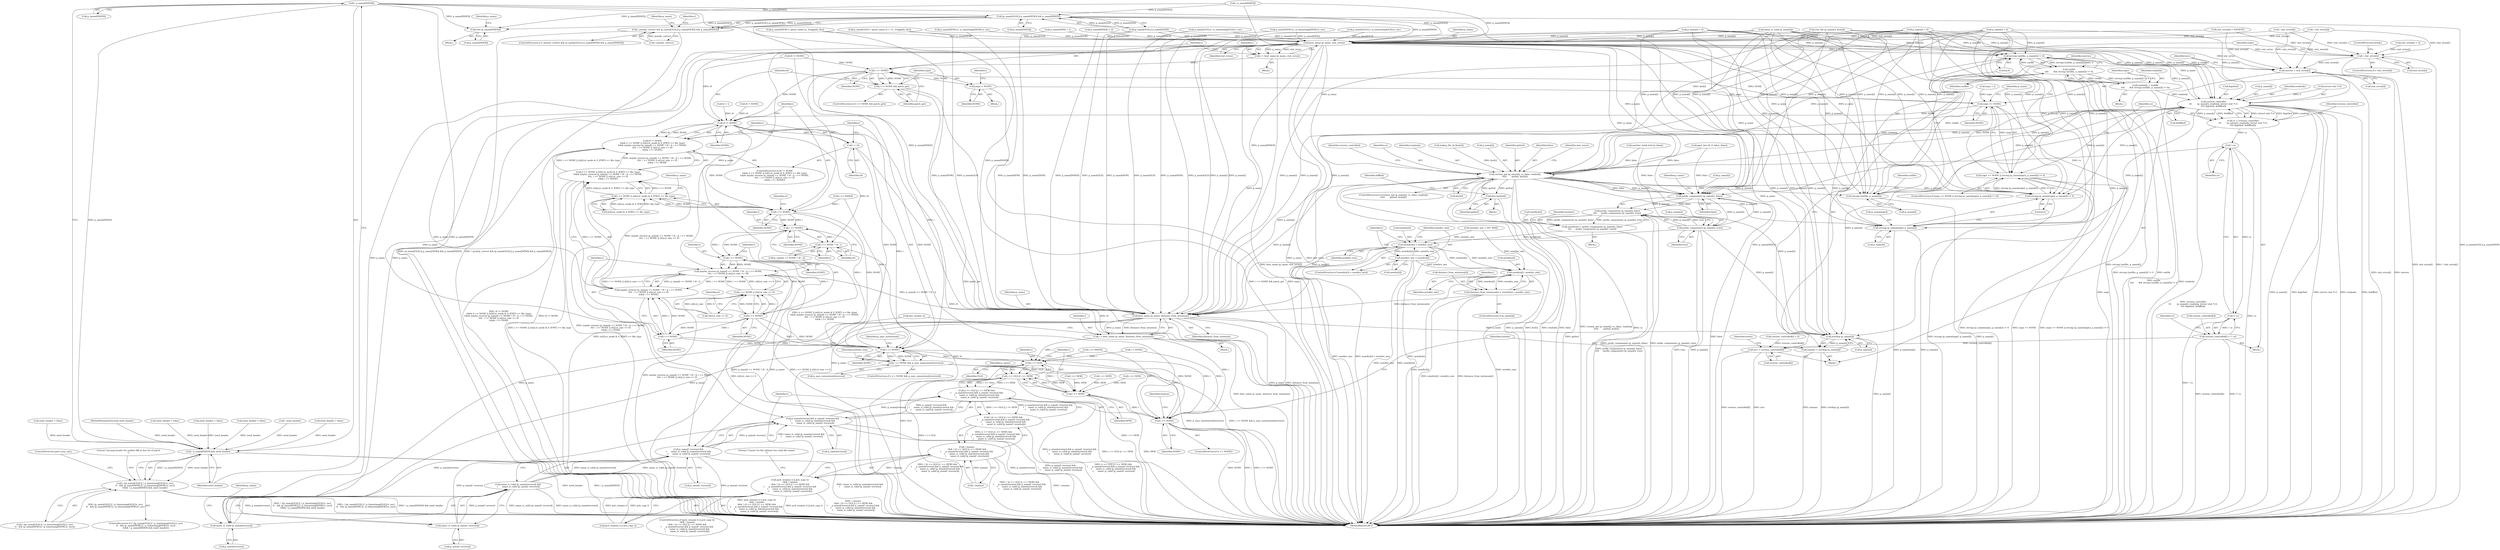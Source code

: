digraph "0_savannah_f290f48a621867084884bfff87f8093c15195e6a@array" {
"1001416" [label="(Call,! p_name[INDEX])"];
"1001415" [label="(Call,! p_name[INDEX] && need_header)"];
"1001392" [label="(Call,! ((p_name[OLD] || ! p_timestamp[OLD].tv_sec)\n\t\t   && (p_name[NEW] || ! p_timestamp[NEW].tv_sec))\n\t\t&& ! p_name[INDEX] && need_header)"];
"1001696" [label="(Call,(p_name[OLD] || p_name[NEW]) && p_name[INDEX])"];
"1001693" [label="(Call,! posixly_correct && (p_name[OLD] || p_name[NEW]) && p_name[INDEX])"];
"1001708" [label="(Call,free (p_name[INDEX]))"];
"1001816" [label="(Call,best_name (p_name, stat_errno))"];
"1001814" [label="(Call,i = best_name (p_name, stat_errno))"];
"1001821" [label="(Call,i == NONE)"];
"1001820" [label="(Call,i == NONE && patch_get)"];
"1001827" [label="(Call,nope = NONE)"];
"1001861" [label="(Call,nope == NONE)"];
"1001860" [label="(Call,nope == NONE || strcmp (p_name[nope], p_name[i]) != 0)"];
"1001937" [label="(Call,i0 != NONE)"];
"1001936" [label="(Call,i0 != NONE\n\t\t&& (i == NONE || (st[i].st_mode & S_IFMT) == file_type)\n\t\t&& maybe_reverse (p_name[i == NONE ? i0 : i], i == NONE,\n\t\t\t\t  i == NONE || st[i].st_size == 0)\n\t\t&& i == NONE)"];
"1001942" [label="(Call,i == NONE)"];
"1001941" [label="(Call,i == NONE || (st[i].st_mode & S_IFMT) == file_type)"];
"1001940" [label="(Call,(i == NONE || (st[i].st_mode & S_IFMT) == file_type)\n\t\t&& maybe_reverse (p_name[i == NONE ? i0 : i], i == NONE,\n\t\t\t\t  i == NONE || st[i].st_size == 0)\n\t\t&& i == NONE)"];
"1001959" [label="(Call,i == NONE)"];
"1001958" [label="(Call,i == NONE ? i0 : i)"];
"1001964" [label="(Call,i == NONE)"];
"1001955" [label="(Call,maybe_reverse (p_name[i == NONE ? i0 : i], i == NONE,\n\t\t\t\t  i == NONE || st[i].st_size == 0))"];
"1001954" [label="(Call,maybe_reverse (p_name[i == NONE ? i0 : i], i == NONE,\n\t\t\t\t  i == NONE || st[i].st_size == 0)\n\t\t&& i == NONE)"];
"1002063" [label="(Call,best_name (p_name, distance_from_minimum))"];
"1002061" [label="(Call,i = best_name (p_name, distance_from_minimum))"];
"1002077" [label="(Call,i == OLD)"];
"1002076" [label="(Call,i == OLD || i == NEW)"];
"1002075" [label="(Call,(i == OLD || i == NEW) &&\n\t      p_name[reverse] && p_name[! reverse] &&\n\t      name_is_valid (p_name[reverse]) &&\n \t      name_is_valid (p_name[! reverse]))"];
"1002074" [label="(Call,! ((i == OLD || i == NEW) &&\n\t      p_name[reverse] && p_name[! reverse] &&\n\t      name_is_valid (p_name[reverse]) &&\n \t      name_is_valid (p_name[! reverse])))"];
"1002071" [label="(Call,! inname\n \t&& ! ((i == OLD || i == NEW) &&\n\t      p_name[reverse] && p_name[! reverse] &&\n\t      name_is_valid (p_name[reverse]) &&\n \t      name_is_valid (p_name[! reverse])))"];
"1002067" [label="(Call,(pch_rename () || pch_copy ())\n \t&& ! inname\n \t&& ! ((i == OLD || i == NEW) &&\n\t      p_name[reverse] && p_name[! reverse] &&\n\t      name_is_valid (p_name[reverse]) &&\n \t      name_is_valid (p_name[! reverse])))"];
"1002080" [label="(Call,i == NEW)"];
"1002110" [label="(Call,i == NONE)"];
"1002083" [label="(Call,p_name[reverse] && p_name[! reverse] &&\n\t      name_is_valid (p_name[reverse]) &&\n \t      name_is_valid (p_name[! reverse]))"];
"1002087" [label="(Call,p_name[! reverse] &&\n\t      name_is_valid (p_name[reverse]) &&\n \t      name_is_valid (p_name[! reverse]))"];
"1002093" [label="(Call,name_is_valid (p_name[reverse]))"];
"1002092" [label="(Call,name_is_valid (p_name[reverse]) &&\n \t      name_is_valid (p_name[! reverse]))"];
"1002097" [label="(Call,name_is_valid (p_name[! reverse]))"];
"1002152" [label="(Call,xstrdup (p_name[i]))"];
"1002150" [label="(Call,inname = xstrdup (p_name[i]))"];
"1001968" [label="(Call,i == NONE)"];
"1001967" [label="(Call,i == NONE || st[i].st_size == 0)"];
"1001978" [label="(Call,i == NONE)"];
"1001986" [label="(Call,i == NONE)"];
"1001985" [label="(Call,i == NONE && p_says_nonexistent[reverse])"];
"1001981" [label="(Call,i = i0)"];
"1001852" [label="(Call,strcmp (outfile, p_name[i]) != 0)"];
"1001850" [label="(Call,outfile\n\t\t\t\t       && strcmp (outfile, p_name[i]) != 0)"];
"1001848" [label="(Call,readonly = (outfile\n\t\t\t\t       && strcmp (outfile, p_name[i]) != 0))"];
"1001876" [label="(Call,version_controller\n\t\t\t        (p_name[i], readonly, (struct stat *) 0,\n\t\t\t\t &getbuf, &diffbuf))"];
"1001853" [label="(Call,strcmp (outfile, p_name[i]))"];
"1001864" [label="(Call,strcmp (p_name[nope], p_name[i]) != 0)"];
"1001865" [label="(Call,strcmp (p_name[nope], p_name[i]))"];
"1001874" [label="(Call,cs = (version_controller\n\t\t\t        (p_name[i], readonly, (struct stat *) 0,\n\t\t\t\t &getbuf, &diffbuf)))"];
"1001893" [label="(Call,! cs)"];
"1001892" [label="(Call,!! cs)"];
"1001888" [label="(Call,version_controlled[i] = !! cs)"];
"1002161" [label="(Call,invc = version_controlled[i])"];
"1001899" [label="(Call,version_get (p_name[i], cs, false, readonly,\n\t\t\t\t\t       getbuf, &st[i]))"];
"1001922" [label="(Call,free (getbuf))"];
"1002018" [label="(Call,prefix_components (p_name[i], false))"];
"1002017" [label="(Call,prefix_components (p_name[i], false)\n\t\t\t\t    - prefix_components (p_name[i], true))"];
"1002013" [label="(Call,newdirs[i] = (prefix_components (p_name[i], false)\n\t\t\t\t    - prefix_components (p_name[i], true)))"];
"1002029" [label="(Call,newdirs[i] < newdirs_min)"];
"1002034" [label="(Call,newdirs_min = newdirs[i])"];
"1002056" [label="(Call,newdirs[i] - newdirs_min)"];
"1002052" [label="(Call,distance_from_minimum[i] = newdirs[i] - newdirs_min)"];
"1002023" [label="(Call,prefix_components (p_name[i], true))"];
"1001927" [label="(Call,! stat_errno[i])"];
"1002156" [label="(Call,inerrno = stat_errno[i])"];
"1001904" [label="(Identifier,false)"];
"1001708" [label="(Call,free (p_name[INDEX]))"];
"1002018" [label="(Call,prefix_components (p_name[i], false))"];
"1000187" [label="(Call,p_name[i] = 0)"];
"1001982" [label="(Identifier,i)"];
"1001428" [label="(ControlStructure,goto scan_exit;)"];
"1002153" [label="(Call,p_name[i])"];
"1002156" [label="(Call,inerrno = stat_errno[i])"];
"1001988" [label="(Identifier,NONE)"];
"1001903" [label="(Identifier,cs)"];
"1002110" [label="(Call,i == NONE)"];
"1001971" [label="(Call,st[i].st_size == 0)"];
"1001866" [label="(Call,p_name[nope])"];
"1001892" [label="(Call,!! cs)"];
"1001834" [label="(Call,i <= INDEX)"];
"1001820" [label="(Call,i == NONE && patch_get)"];
"1002163" [label="(Call,version_controlled[i])"];
"1002111" [label="(Identifier,i)"];
"1001585" [label="(Call,! p_name[INDEX])"];
"1001818" [label="(Identifier,stat_errno)"];
"1002017" [label="(Call,prefix_components (p_name[i], false)\n\t\t\t\t    - prefix_components (p_name[i], true))"];
"1002080" [label="(Call,i == NEW)"];
"1002099" [label="(Identifier,p_name)"];
"1002056" [label="(Call,newdirs[i] - newdirs_min)"];
"1002060" [label="(Identifier,newdirs_min)"];
"1001888" [label="(Call,version_controlled[i] = !! cs)"];
"1002079" [label="(Identifier,OLD)"];
"1001884" [label="(Call,&getbuf)"];
"1001787" [label="(Call,lookup_file_id (&st[i]))"];
"1001721" [label="(Call,i <= INDEX)"];
"1002064" [label="(Identifier,p_name)"];
"1001890" [label="(Identifier,version_controlled)"];
"1001917" [label="(Call,version_controlled[i] = 0)"];
"1002036" [label="(Call,newdirs[i])"];
"1001821" [label="(Call,i == NONE)"];
"1001897" [label="(Block,)"];
"1001875" [label="(Identifier,cs)"];
"1001957" [label="(Identifier,p_name)"];
"1001848" [label="(Call,readonly = (outfile\n\t\t\t\t       && strcmp (outfile, p_name[i]) != 0))"];
"1002084" [label="(Call,p_name[reverse])"];
"1001395" [label="(Call,p_name[OLD] || ! p_timestamp[OLD].tv_sec)"];
"1001898" [label="(ControlStructure,if (version_get (p_name[i], cs, false, readonly,\n\t\t\t\t\t       getbuf, &st[i])))"];
"1001852" [label="(Call,strcmp (outfile, p_name[i]) != 0)"];
"1001986" [label="(Call,i == NONE)"];
"1001881" [label="(Call,(struct stat *) 0)"];
"1002063" [label="(Call,best_name (p_name, distance_from_minimum))"];
"1002028" [label="(ControlStructure,if (newdirs[i] < newdirs_min))"];
"1001928" [label="(Call,stat_errno[i])"];
"1001956" [label="(Call,p_name[i == NONE ? i0 : i])"];
"1001420" [label="(Identifier,need_header)"];
"1001860" [label="(Call,nope == NONE || strcmp (p_name[nope], p_name[i]) != 0)"];
"1001900" [label="(Call,p_name[i])"];
"1002167" [label="(Identifier,instat)"];
"1002053" [label="(Call,distance_from_minimum[i])"];
"1001933" [label="(Identifier,nope)"];
"1001978" [label="(Call,i == NONE)"];
"1002013" [label="(Call,newdirs[i] = (prefix_components (p_name[i], false)\n\t\t\t\t    - prefix_components (p_name[i], true)))"];
"1002029" [label="(Call,newdirs[i] < newdirs_min)"];
"1001771" [label="(Call,stat_file (p_name[i], &st[i]))"];
"1002083" [label="(Call,p_name[reverse] && p_name[! reverse] &&\n\t      name_is_valid (p_name[reverse]) &&\n \t      name_is_valid (p_name[! reverse]))"];
"1002092" [label="(Call,name_is_valid (p_name[reverse]) &&\n \t      name_is_valid (p_name[! reverse]))"];
"1002152" [label="(Call,xstrdup (p_name[i]))"];
"1001733" [label="(Call,i0 != NONE)"];
"1001823" [label="(Identifier,NONE)"];
"1002088" [label="(Call,p_name[! reverse])"];
"1001850" [label="(Call,outfile\n\t\t\t\t       && strcmp (outfile, p_name[i]) != 0)"];
"1001985" [label="(Call,i == NONE && p_says_nonexistent[reverse])"];
"1000127" [label="(MethodParameterIn,bool need_header)"];
"1002162" [label="(Identifier,invc)"];
"1002012" [label="(Block,)"];
"1002062" [label="(Identifier,i)"];
"1001405" [label="(Call,p_name[NEW] || ! p_timestamp[NEW].tv_sec)"];
"1000834" [label="(Call,i <= NEW)"];
"1001714" [label="(Identifier,p_name)"];
"1001802" [label="(Call,name_is_valid (p_name[i]))"];
"1001935" [label="(ControlStructure,if (i0 != NONE\n\t\t&& (i == NONE || (st[i].st_mode & S_IFMT) == file_type)\n\t\t&& maybe_reverse (p_name[i == NONE ? i0 : i], i == NONE,\n\t\t\t\t  i == NONE || st[i].st_size == 0)\n\t\t&& i == NONE))"];
"1001814" [label="(Call,i = best_name (p_name, stat_errno))"];
"1001867" [label="(Identifier,p_name)"];
"1001693" [label="(Call,! posixly_correct && (p_name[OLD] || p_name[NEW]) && p_name[INDEX])"];
"1001936" [label="(Call,i0 != NONE\n\t\t&& (i == NONE || (st[i].st_mode & S_IFMT) == file_type)\n\t\t&& maybe_reverse (p_name[i == NONE ? i0 : i], i == NONE,\n\t\t\t\t  i == NONE || st[i].st_size == 0)\n\t\t&& i == NONE)"];
"1002078" [label="(Identifier,i)"];
"1001906" [label="(Identifier,getbuf)"];
"1002033" [label="(Identifier,newdirs_min)"];
"1001843" [label="(Block,)"];
"1002035" [label="(Identifier,newdirs_min)"];
"1001960" [label="(Identifier,i)"];
"1001696" [label="(Call,(p_name[OLD] || p_name[NEW]) && p_name[INDEX])"];
"1002019" [label="(Call,p_name[i])"];
"1001981" [label="(Call,i = i0)"];
"1002024" [label="(Call,p_name[i])"];
"1002173" [label="(MethodReturn,RET)"];
"1000657" [label="(Call,need_header = false)"];
"1001940" [label="(Call,(i == NONE || (st[i].st_mode & S_IFMT) == file_type)\n\t\t&& maybe_reverse (p_name[i == NONE ? i0 : i], i == NONE,\n\t\t\t\t  i == NONE || st[i].st_size == 0)\n\t\t&& i == NONE)"];
"1001970" [label="(Identifier,NONE)"];
"1001869" [label="(Call,p_name[i])"];
"1001990" [label="(Identifier,p_says_nonexistent)"];
"1001832" [label="(Identifier,i)"];
"1001793" [label="(Call,stat_errno[i] = ENOENT)"];
"1001979" [label="(Identifier,i)"];
"1001858" [label="(Literal,0)"];
"1002052" [label="(Call,distance_from_minimum[i] = newdirs[i] - newdirs_min)"];
"1000813" [label="(Call,p_name[NEW] = parse_name (u, strippath, &u))"];
"1002030" [label="(Call,newdirs[i])"];
"1001964" [label="(Call,i == NONE)"];
"1001391" [label="(ControlStructure,if (! ((p_name[OLD] || ! p_timestamp[OLD].tv_sec)\n\t\t   && (p_name[NEW] || ! p_timestamp[NEW].tv_sec))\n\t\t&& ! p_name[INDEX] && need_header))"];
"1001859" [label="(ControlStructure,if (nope == NONE || strcmp (p_name[nope], p_name[i]) != 0))"];
"1002075" [label="(Call,(i == OLD || i == NEW) &&\n\t      p_name[reverse] && p_name[! reverse] &&\n\t      name_is_valid (p_name[reverse]) &&\n \t      name_is_valid (p_name[! reverse]))"];
"1002151" [label="(Identifier,inname)"];
"1001893" [label="(Call,! cs)"];
"1000844" [label="(Call,p_name[i] = 0)"];
"1001689" [label="(Call,i0 = NONE)"];
"1001815" [label="(Identifier,i)"];
"1001995" [label="(Call,newdirs_min = INT_MAX)"];
"1001417" [label="(Call,p_name[INDEX])"];
"1001697" [label="(Call,p_name[OLD] || p_name[NEW])"];
"1001942" [label="(Call,i == NONE)"];
"1001827" [label="(Call,nope = NONE)"];
"1002072" [label="(Call,! inname)"];
"1001941" [label="(Call,i == NONE || (st[i].st_mode & S_IFMT) == file_type)"];
"1000777" [label="(Call,i <= NEW)"];
"1001416" [label="(Call,! p_name[INDEX])"];
"1001984" [label="(ControlStructure,if (i == NONE && p_says_nonexistent[reverse]))"];
"1001962" [label="(Identifier,i0)"];
"1001861" [label="(Call,nope == NONE)"];
"1001932" [label="(Call,nope = i)"];
"1001992" [label="(Block,)"];
"1002061" [label="(Call,i = best_name (p_name, distance_from_minimum))"];
"1002067" [label="(Call,(pch_rename () || pch_copy ())\n \t&& ! inname\n \t&& ! ((i == OLD || i == NEW) &&\n\t      p_name[reverse] && p_name[! reverse] &&\n\t      name_is_valid (p_name[reverse]) &&\n \t      name_is_valid (p_name[! reverse])))"];
"1002014" [label="(Call,newdirs[i])"];
"1002066" [label="(ControlStructure,if ((pch_rename () || pch_copy ())\n \t&& ! inname\n \t&& ! ((i == OLD || i == NEW) &&\n\t      p_name[reverse] && p_name[! reverse] &&\n\t      name_is_valid (p_name[reverse]) &&\n \t      name_is_valid (p_name[! reverse]))))"];
"1000377" [label="(Call,pget_line (0, 0, false, false))"];
"1001829" [label="(Identifier,NONE)"];
"1001980" [label="(Identifier,NONE)"];
"1000604" [label="(Call,need_header = false)"];
"1002115" [label="(Identifier,inname)"];
"1001825" [label="(Block,)"];
"1001876" [label="(Call,version_controller\n\t\t\t        (p_name[i], readonly, (struct stat *) 0,\n\t\t\t\t &getbuf, &diffbuf))"];
"1001877" [label="(Call,p_name[i])"];
"1001817" [label="(Identifier,p_name)"];
"1002157" [label="(Identifier,inerrno)"];
"1001931" [label="(ControlStructure,break;)"];
"1001813" [label="(Block,)"];
"1001865" [label="(Call,strcmp (p_name[nope], p_name[i]))"];
"1001989" [label="(Call,p_says_nonexistent[reverse])"];
"1001996" [label="(Identifier,newdirs_min)"];
"1001945" [label="(Call,(st[i].st_mode & S_IFMT) == file_type)"];
"1000795" [label="(Call,p_name[OLD] = parse_name (s + 11, strippath, &u))"];
"1001681" [label="(Call,i = NONE)"];
"1001822" [label="(Identifier,i)"];
"1001816" [label="(Call,best_name (p_name, stat_errno))"];
"1001907" [label="(Call,&st[i])"];
"1001899" [label="(Call,version_get (p_name[i], cs, false, readonly,\n\t\t\t\t\t       getbuf, &st[i]))"];
"1002074" [label="(Call,! ((i == OLD || i == NEW) &&\n\t      p_name[reverse] && p_name[! reverse] &&\n\t      name_is_valid (p_name[reverse]) &&\n \t      name_is_valid (p_name[! reverse])))"];
"1002048" [label="(ControlStructure,if (p_name[i]))"];
"1002047" [label="(Identifier,i)"];
"1001955" [label="(Call,maybe_reverse (p_name[i == NONE ? i0 : i], i == NONE,\n\t\t\t\t  i == NONE || st[i].st_size == 0))"];
"1002022" [label="(Identifier,false)"];
"1002112" [label="(Identifier,NONE)"];
"1001719" [label="(Identifier,i)"];
"1002077" [label="(Call,i == OLD)"];
"1001913" [label="(Identifier,stat_errno)"];
"1002094" [label="(Call,p_name[reverse])"];
"1001963" [label="(Identifier,i)"];
"1002027" [label="(Identifier,true)"];
"1002085" [label="(Identifier,p_name)"];
"1002007" [label="(Identifier,i)"];
"1002109" [label="(ControlStructure,if (i == NONE))"];
"1000631" [label="(Call,need_header = false)"];
"1001864" [label="(Call,strcmp (p_name[nope], p_name[i]) != 0)"];
"1001987" [label="(Identifier,i)"];
"1002161" [label="(Call,invc = version_controlled[i])"];
"1001959" [label="(Call,i == NONE)"];
"1002093" [label="(Call,name_is_valid (p_name[reverse]))"];
"1001704" [label="(Call,p_name[INDEX])"];
"1001939" [label="(Identifier,NONE)"];
"1001855" [label="(Call,p_name[i])"];
"1000787" [label="(Call,p_name[i] = 0)"];
"1002071" [label="(Call,! inname\n \t&& ! ((i == OLD || i == NEW) &&\n\t      p_name[reverse] && p_name[! reverse] &&\n\t      name_is_valid (p_name[reverse]) &&\n \t      name_is_valid (p_name[! reverse])))"];
"1001709" [label="(Call,p_name[INDEX])"];
"1001919" [label="(Identifier,version_controlled)"];
"1001958" [label="(Call,i == NONE ? i0 : i)"];
"1001281" [label="(Call,p_name[NEW] = t)"];
"1001872" [label="(Literal,0)"];
"1001874" [label="(Call,cs = (version_controller\n\t\t\t        (p_name[i], readonly, (struct stat *) 0,\n\t\t\t\t &getbuf, &diffbuf)))"];
"1001969" [label="(Identifier,i)"];
"1002150" [label="(Call,inname = xstrdup (p_name[i]))"];
"1002097" [label="(Call,name_is_valid (p_name[! reverse]))"];
"1001938" [label="(Identifier,i0)"];
"1002149" [label="(Block,)"];
"1002025" [label="(Identifier,p_name)"];
"1001710" [label="(Identifier,p_name)"];
"1001926" [label="(ControlStructure,if (! stat_errno[i]))"];
"1001968" [label="(Call,i == NONE)"];
"1001853" [label="(Call,strcmp (outfile, p_name[i]))"];
"1001415" [label="(Call,! p_name[INDEX] && need_header)"];
"1001849" [label="(Identifier,readonly)"];
"1001896" [label="(Identifier,cs)"];
"1002069" [label="(Call,pch_rename ())"];
"1001873" [label="(Block,)"];
"1001925" [label="(Identifier,diffbuf)"];
"1001181" [label="(Call,need_header = false)"];
"1001894" [label="(Identifier,cs)"];
"1001965" [label="(Identifier,i)"];
"1001880" [label="(Identifier,readonly)"];
"1001780" [label="(Call,! stat_errno[i])"];
"1001949" [label="(Identifier,st)"];
"1001889" [label="(Call,version_controlled[i])"];
"1001392" [label="(Call,! ((p_name[OLD] || ! p_timestamp[OLD].tv_sec)\n\t\t   && (p_name[NEW] || ! p_timestamp[NEW].tv_sec))\n\t\t&& ! p_name[INDEX] && need_header)"];
"1001863" [label="(Identifier,NONE)"];
"1002065" [label="(Identifier,distance_from_minimum)"];
"1002057" [label="(Call,newdirs[i])"];
"1002158" [label="(Call,stat_errno[i])"];
"1002023" [label="(Call,prefix_components (p_name[i], true))"];
"1001943" [label="(Identifier,i)"];
"1001712" [label="(Call,p_name[INDEX] = 0)"];
"1001707" [label="(Block,)"];
"1001824" [label="(Identifier,patch_get)"];
"1001944" [label="(Identifier,NONE)"];
"1001393" [label="(Call,! ((p_name[OLD] || ! p_timestamp[OLD].tv_sec)\n\t\t   && (p_name[NEW] || ! p_timestamp[NEW].tv_sec)))"];
"1002031" [label="(Identifier,newdirs)"];
"1002034" [label="(Call,newdirs_min = newdirs[i])"];
"1002068" [label="(Call,pch_rename () || pch_copy ())"];
"1002082" [label="(Identifier,NEW)"];
"1001922" [label="(Call,free (getbuf))"];
"1001692" [label="(ControlStructure,if (! posixly_correct && (p_name[OLD] || p_name[NEW]) && p_name[INDEX]))"];
"1001819" [label="(ControlStructure,if (i == NONE && patch_get))"];
"1001974" [label="(Identifier,st)"];
"1001536" [label="(Call,another_hunk (retval, false))"];
"1001694" [label="(Call,! posixly_correct)"];
"1001961" [label="(Identifier,NONE)"];
"1000550" [label="(Call,! need_header)"];
"1002076" [label="(Call,i == OLD || i == NEW)"];
"1001828" [label="(Identifier,nope)"];
"1000852" [label="(Call,need_header = false)"];
"1001967" [label="(Call,i == NONE || st[i].st_size == 0)"];
"1002081" [label="(Identifier,i)"];
"1001862" [label="(Identifier,nope)"];
"1001954" [label="(Call,maybe_reverse (p_name[i == NONE ? i0 : i], i == NONE,\n\t\t\t\t  i == NONE || st[i].st_size == 0)\n\t\t&& i == NONE)"];
"1001564" [label="(Call,p_name[OLD] || ! p_timestamp[OLD].tv_sec)"];
"1001851" [label="(Identifier,outfile)"];
"1001923" [label="(Identifier,getbuf)"];
"1001807" [label="(Call,i0 = i)"];
"1001424" [label="(Literal,\"missing header for unified diff at line %s of patch\n\")"];
"1000260" [label="(Call,i <= NEW)"];
"1001927" [label="(Call,! stat_errno[i])"];
"1002087" [label="(Call,p_name[! reverse] &&\n\t      name_is_valid (p_name[reverse]) &&\n \t      name_is_valid (p_name[! reverse]))"];
"1001966" [label="(Identifier,NONE)"];
"1001983" [label="(Identifier,i0)"];
"1001574" [label="(Call,p_name[NEW] || ! p_timestamp[NEW].tv_sec)"];
"1002098" [label="(Call,p_name[! reverse])"];
"1001886" [label="(Call,&diffbuf)"];
"1001854" [label="(Identifier,outfile)"];
"1001905" [label="(Identifier,readonly)"];
"1001911" [label="(Call,stat_errno[i] = 0)"];
"1001754" [label="(Call,! stat_errno[i])"];
"1001937" [label="(Call,i0 != NONE)"];
"1002104" [label="(Literal,\"Cannot %s file without two valid file names\n\")"];
"1001416" -> "1001415"  [label="AST: "];
"1001416" -> "1001417"  [label="CFG: "];
"1001417" -> "1001416"  [label="AST: "];
"1001420" -> "1001416"  [label="CFG: "];
"1001415" -> "1001416"  [label="CFG: "];
"1001416" -> "1002173"  [label="DDG: p_name[INDEX]"];
"1001416" -> "1001415"  [label="DDG: p_name[INDEX]"];
"1001416" -> "1001696"  [label="DDG: p_name[INDEX]"];
"1001416" -> "1001708"  [label="DDG: p_name[INDEX]"];
"1001416" -> "1001816"  [label="DDG: p_name[INDEX]"];
"1001416" -> "1002063"  [label="DDG: p_name[INDEX]"];
"1001415" -> "1001392"  [label="AST: "];
"1001415" -> "1001420"  [label="CFG: "];
"1001420" -> "1001415"  [label="AST: "];
"1001392" -> "1001415"  [label="CFG: "];
"1001415" -> "1002173"  [label="DDG: ! p_name[INDEX]"];
"1001415" -> "1002173"  [label="DDG: need_header"];
"1001415" -> "1001392"  [label="DDG: ! p_name[INDEX]"];
"1001415" -> "1001392"  [label="DDG: need_header"];
"1000631" -> "1001415"  [label="DDG: need_header"];
"1001181" -> "1001415"  [label="DDG: need_header"];
"1000852" -> "1001415"  [label="DDG: need_header"];
"1000657" -> "1001415"  [label="DDG: need_header"];
"1000604" -> "1001415"  [label="DDG: need_header"];
"1000550" -> "1001415"  [label="DDG: need_header"];
"1000127" -> "1001415"  [label="DDG: need_header"];
"1001392" -> "1001391"  [label="AST: "];
"1001392" -> "1001393"  [label="CFG: "];
"1001393" -> "1001392"  [label="AST: "];
"1001424" -> "1001392"  [label="CFG: "];
"1001428" -> "1001392"  [label="CFG: "];
"1001392" -> "1002173"  [label="DDG: ! ((p_name[OLD] || ! p_timestamp[OLD].tv_sec)\n\t\t   && (p_name[NEW] || ! p_timestamp[NEW].tv_sec))"];
"1001392" -> "1002173"  [label="DDG: ! p_name[INDEX] && need_header"];
"1001392" -> "1002173"  [label="DDG: ! ((p_name[OLD] || ! p_timestamp[OLD].tv_sec)\n\t\t   && (p_name[NEW] || ! p_timestamp[NEW].tv_sec))\n\t\t&& ! p_name[INDEX] && need_header"];
"1001393" -> "1001392"  [label="DDG: (p_name[OLD] || ! p_timestamp[OLD].tv_sec)\n\t\t   && (p_name[NEW] || ! p_timestamp[NEW].tv_sec)"];
"1001696" -> "1001693"  [label="AST: "];
"1001696" -> "1001697"  [label="CFG: "];
"1001696" -> "1001704"  [label="CFG: "];
"1001697" -> "1001696"  [label="AST: "];
"1001704" -> "1001696"  [label="AST: "];
"1001693" -> "1001696"  [label="CFG: "];
"1001696" -> "1002173"  [label="DDG: p_name[OLD] || p_name[NEW]"];
"1001696" -> "1002173"  [label="DDG: p_name[INDEX]"];
"1001696" -> "1001693"  [label="DDG: p_name[OLD] || p_name[NEW]"];
"1001696" -> "1001693"  [label="DDG: p_name[INDEX]"];
"1001697" -> "1001696"  [label="DDG: p_name[OLD]"];
"1001697" -> "1001696"  [label="DDG: p_name[NEW]"];
"1001585" -> "1001696"  [label="DDG: p_name[INDEX]"];
"1001696" -> "1001708"  [label="DDG: p_name[INDEX]"];
"1001696" -> "1001816"  [label="DDG: p_name[INDEX]"];
"1001696" -> "1002063"  [label="DDG: p_name[INDEX]"];
"1001693" -> "1001692"  [label="AST: "];
"1001693" -> "1001694"  [label="CFG: "];
"1001694" -> "1001693"  [label="AST: "];
"1001710" -> "1001693"  [label="CFG: "];
"1001719" -> "1001693"  [label="CFG: "];
"1001693" -> "1002173"  [label="DDG: (p_name[OLD] || p_name[NEW]) && p_name[INDEX]"];
"1001693" -> "1002173"  [label="DDG: ! posixly_correct && (p_name[OLD] || p_name[NEW]) && p_name[INDEX]"];
"1001694" -> "1001693"  [label="DDG: posixly_correct"];
"1001708" -> "1001707"  [label="AST: "];
"1001708" -> "1001709"  [label="CFG: "];
"1001709" -> "1001708"  [label="AST: "];
"1001714" -> "1001708"  [label="CFG: "];
"1001585" -> "1001708"  [label="DDG: p_name[INDEX]"];
"1001816" -> "1001814"  [label="AST: "];
"1001816" -> "1001818"  [label="CFG: "];
"1001817" -> "1001816"  [label="AST: "];
"1001818" -> "1001816"  [label="AST: "];
"1001814" -> "1001816"  [label="CFG: "];
"1001816" -> "1002173"  [label="DDG: stat_errno"];
"1001816" -> "1002173"  [label="DDG: p_name"];
"1001816" -> "1001814"  [label="DDG: p_name"];
"1001816" -> "1001814"  [label="DDG: stat_errno"];
"1000187" -> "1001816"  [label="DDG: p_name[i]"];
"1000787" -> "1001816"  [label="DDG: p_name[i]"];
"1001712" -> "1001816"  [label="DDG: p_name[INDEX]"];
"1000813" -> "1001816"  [label="DDG: p_name[NEW]"];
"1001771" -> "1001816"  [label="DDG: p_name[i]"];
"1001405" -> "1001816"  [label="DDG: p_name[NEW]"];
"1001574" -> "1001816"  [label="DDG: p_name[NEW]"];
"1001395" -> "1001816"  [label="DDG: p_name[OLD]"];
"1000795" -> "1001816"  [label="DDG: p_name[OLD]"];
"1001564" -> "1001816"  [label="DDG: p_name[OLD]"];
"1001802" -> "1001816"  [label="DDG: p_name[i]"];
"1001281" -> "1001816"  [label="DDG: p_name[NEW]"];
"1001697" -> "1001816"  [label="DDG: p_name[OLD]"];
"1001697" -> "1001816"  [label="DDG: p_name[NEW]"];
"1001585" -> "1001816"  [label="DDG: p_name[INDEX]"];
"1000844" -> "1001816"  [label="DDG: p_name[i]"];
"1001754" -> "1001816"  [label="DDG: stat_errno[i]"];
"1001793" -> "1001816"  [label="DDG: stat_errno[i]"];
"1001780" -> "1001816"  [label="DDG: stat_errno[i]"];
"1001816" -> "1001852"  [label="DDG: p_name"];
"1001816" -> "1001853"  [label="DDG: p_name"];
"1001816" -> "1001864"  [label="DDG: p_name"];
"1001816" -> "1001865"  [label="DDG: p_name"];
"1001816" -> "1001876"  [label="DDG: p_name"];
"1001816" -> "1001899"  [label="DDG: p_name"];
"1001816" -> "1001927"  [label="DDG: stat_errno"];
"1001816" -> "1001955"  [label="DDG: p_name"];
"1001816" -> "1002018"  [label="DDG: p_name"];
"1001816" -> "1002023"  [label="DDG: p_name"];
"1001816" -> "1002063"  [label="DDG: p_name"];
"1001816" -> "1002083"  [label="DDG: p_name"];
"1001816" -> "1002087"  [label="DDG: p_name"];
"1001816" -> "1002093"  [label="DDG: p_name"];
"1001816" -> "1002097"  [label="DDG: p_name"];
"1001816" -> "1002152"  [label="DDG: p_name"];
"1001816" -> "1002156"  [label="DDG: stat_errno"];
"1001814" -> "1001813"  [label="AST: "];
"1001815" -> "1001814"  [label="AST: "];
"1001822" -> "1001814"  [label="CFG: "];
"1001814" -> "1002173"  [label="DDG: best_name (p_name, stat_errno)"];
"1001814" -> "1001821"  [label="DDG: i"];
"1001821" -> "1001820"  [label="AST: "];
"1001821" -> "1001823"  [label="CFG: "];
"1001822" -> "1001821"  [label="AST: "];
"1001823" -> "1001821"  [label="AST: "];
"1001824" -> "1001821"  [label="CFG: "];
"1001820" -> "1001821"  [label="CFG: "];
"1001821" -> "1001820"  [label="DDG: i"];
"1001821" -> "1001820"  [label="DDG: NONE"];
"1001733" -> "1001821"  [label="DDG: NONE"];
"1001821" -> "1001827"  [label="DDG: NONE"];
"1001821" -> "1001861"  [label="DDG: NONE"];
"1001821" -> "1001937"  [label="DDG: NONE"];
"1001821" -> "1001942"  [label="DDG: i"];
"1001821" -> "1001986"  [label="DDG: i"];
"1001820" -> "1001819"  [label="AST: "];
"1001820" -> "1001824"  [label="CFG: "];
"1001824" -> "1001820"  [label="AST: "];
"1001828" -> "1001820"  [label="CFG: "];
"1001938" -> "1001820"  [label="CFG: "];
"1001820" -> "1002173"  [label="DDG: i == NONE && patch_get"];
"1001820" -> "1002173"  [label="DDG: patch_get"];
"1001827" -> "1001825"  [label="AST: "];
"1001827" -> "1001829"  [label="CFG: "];
"1001828" -> "1001827"  [label="AST: "];
"1001829" -> "1001827"  [label="AST: "];
"1001832" -> "1001827"  [label="CFG: "];
"1001827" -> "1002173"  [label="DDG: nope"];
"1001827" -> "1001861"  [label="DDG: nope"];
"1001861" -> "1001860"  [label="AST: "];
"1001861" -> "1001863"  [label="CFG: "];
"1001862" -> "1001861"  [label="AST: "];
"1001863" -> "1001861"  [label="AST: "];
"1001867" -> "1001861"  [label="CFG: "];
"1001860" -> "1001861"  [label="CFG: "];
"1001861" -> "1002173"  [label="DDG: nope"];
"1001861" -> "1001860"  [label="DDG: nope"];
"1001861" -> "1001860"  [label="DDG: NONE"];
"1001932" -> "1001861"  [label="DDG: nope"];
"1001861" -> "1001937"  [label="DDG: NONE"];
"1001860" -> "1001859"  [label="AST: "];
"1001860" -> "1001864"  [label="CFG: "];
"1001864" -> "1001860"  [label="AST: "];
"1001875" -> "1001860"  [label="CFG: "];
"1001933" -> "1001860"  [label="CFG: "];
"1001860" -> "1002173"  [label="DDG: strcmp (p_name[nope], p_name[i]) != 0"];
"1001860" -> "1002173"  [label="DDG: nope == NONE"];
"1001860" -> "1002173"  [label="DDG: nope == NONE || strcmp (p_name[nope], p_name[i]) != 0"];
"1001864" -> "1001860"  [label="DDG: strcmp (p_name[nope], p_name[i])"];
"1001864" -> "1001860"  [label="DDG: 0"];
"1001937" -> "1001936"  [label="AST: "];
"1001937" -> "1001939"  [label="CFG: "];
"1001938" -> "1001937"  [label="AST: "];
"1001939" -> "1001937"  [label="AST: "];
"1001943" -> "1001937"  [label="CFG: "];
"1001936" -> "1001937"  [label="CFG: "];
"1001937" -> "1002173"  [label="DDG: i0"];
"1001937" -> "1001936"  [label="DDG: i0"];
"1001937" -> "1001936"  [label="DDG: NONE"];
"1001807" -> "1001937"  [label="DDG: i0"];
"1001689" -> "1001937"  [label="DDG: i0"];
"1001733" -> "1001937"  [label="DDG: i0"];
"1001937" -> "1001942"  [label="DDG: NONE"];
"1001937" -> "1001958"  [label="DDG: i0"];
"1001937" -> "1001981"  [label="DDG: i0"];
"1001937" -> "1001986"  [label="DDG: NONE"];
"1001936" -> "1001935"  [label="AST: "];
"1001936" -> "1001940"  [label="CFG: "];
"1001940" -> "1001936"  [label="AST: "];
"1001982" -> "1001936"  [label="CFG: "];
"1001987" -> "1001936"  [label="CFG: "];
"1001936" -> "1002173"  [label="DDG: i0 != NONE"];
"1001936" -> "1002173"  [label="DDG: (i == NONE || (st[i].st_mode & S_IFMT) == file_type)\n\t\t&& maybe_reverse (p_name[i == NONE ? i0 : i], i == NONE,\n\t\t\t\t  i == NONE || st[i].st_size == 0)\n\t\t&& i == NONE"];
"1001936" -> "1002173"  [label="DDG: i0 != NONE\n\t\t&& (i == NONE || (st[i].st_mode & S_IFMT) == file_type)\n\t\t&& maybe_reverse (p_name[i == NONE ? i0 : i], i == NONE,\n\t\t\t\t  i == NONE || st[i].st_size == 0)\n\t\t&& i == NONE"];
"1001940" -> "1001936"  [label="DDG: i == NONE || (st[i].st_mode & S_IFMT) == file_type"];
"1001940" -> "1001936"  [label="DDG: maybe_reverse (p_name[i == NONE ? i0 : i], i == NONE,\n\t\t\t\t  i == NONE || st[i].st_size == 0)\n\t\t&& i == NONE"];
"1001942" -> "1001941"  [label="AST: "];
"1001942" -> "1001944"  [label="CFG: "];
"1001943" -> "1001942"  [label="AST: "];
"1001944" -> "1001942"  [label="AST: "];
"1001949" -> "1001942"  [label="CFG: "];
"1001941" -> "1001942"  [label="CFG: "];
"1001942" -> "1001941"  [label="DDG: i"];
"1001942" -> "1001941"  [label="DDG: NONE"];
"1001834" -> "1001942"  [label="DDG: i"];
"1001942" -> "1001959"  [label="DDG: i"];
"1001942" -> "1001959"  [label="DDG: NONE"];
"1001942" -> "1001986"  [label="DDG: i"];
"1001942" -> "1001986"  [label="DDG: NONE"];
"1001941" -> "1001940"  [label="AST: "];
"1001941" -> "1001945"  [label="CFG: "];
"1001945" -> "1001941"  [label="AST: "];
"1001957" -> "1001941"  [label="CFG: "];
"1001940" -> "1001941"  [label="CFG: "];
"1001941" -> "1002173"  [label="DDG: (st[i].st_mode & S_IFMT) == file_type"];
"1001941" -> "1001940"  [label="DDG: i == NONE"];
"1001941" -> "1001940"  [label="DDG: (st[i].st_mode & S_IFMT) == file_type"];
"1001945" -> "1001941"  [label="DDG: st[i].st_mode & S_IFMT"];
"1001945" -> "1001941"  [label="DDG: file_type"];
"1001940" -> "1001954"  [label="CFG: "];
"1001954" -> "1001940"  [label="AST: "];
"1001940" -> "1002173"  [label="DDG: maybe_reverse (p_name[i == NONE ? i0 : i], i == NONE,\n\t\t\t\t  i == NONE || st[i].st_size == 0)\n\t\t&& i == NONE"];
"1001940" -> "1002173"  [label="DDG: i == NONE || (st[i].st_mode & S_IFMT) == file_type"];
"1001954" -> "1001940"  [label="DDG: maybe_reverse (p_name[i == NONE ? i0 : i], i == NONE,\n\t\t\t\t  i == NONE || st[i].st_size == 0)"];
"1001954" -> "1001940"  [label="DDG: i == NONE"];
"1001959" -> "1001958"  [label="AST: "];
"1001959" -> "1001961"  [label="CFG: "];
"1001960" -> "1001959"  [label="AST: "];
"1001961" -> "1001959"  [label="AST: "];
"1001962" -> "1001959"  [label="CFG: "];
"1001963" -> "1001959"  [label="CFG: "];
"1001959" -> "1001958"  [label="DDG: i"];
"1001959" -> "1001964"  [label="DDG: i"];
"1001959" -> "1001964"  [label="DDG: NONE"];
"1001958" -> "1001956"  [label="AST: "];
"1001958" -> "1001962"  [label="CFG: "];
"1001958" -> "1001963"  [label="CFG: "];
"1001962" -> "1001958"  [label="AST: "];
"1001963" -> "1001958"  [label="AST: "];
"1001956" -> "1001958"  [label="CFG: "];
"1001958" -> "1002173"  [label="DDG: i0"];
"1001964" -> "1001955"  [label="AST: "];
"1001964" -> "1001966"  [label="CFG: "];
"1001965" -> "1001964"  [label="AST: "];
"1001966" -> "1001964"  [label="AST: "];
"1001969" -> "1001964"  [label="CFG: "];
"1001964" -> "1001955"  [label="DDG: i"];
"1001964" -> "1001955"  [label="DDG: NONE"];
"1001964" -> "1001968"  [label="DDG: i"];
"1001964" -> "1001968"  [label="DDG: NONE"];
"1001955" -> "1001954"  [label="AST: "];
"1001955" -> "1001967"  [label="CFG: "];
"1001956" -> "1001955"  [label="AST: "];
"1001967" -> "1001955"  [label="AST: "];
"1001979" -> "1001955"  [label="CFG: "];
"1001954" -> "1001955"  [label="CFG: "];
"1001955" -> "1002173"  [label="DDG: i == NONE || st[i].st_size == 0"];
"1001955" -> "1002173"  [label="DDG: p_name[i == NONE ? i0 : i]"];
"1001955" -> "1001954"  [label="DDG: p_name[i == NONE ? i0 : i]"];
"1001955" -> "1001954"  [label="DDG: i == NONE"];
"1001955" -> "1001954"  [label="DDG: i == NONE || st[i].st_size == 0"];
"1001967" -> "1001955"  [label="DDG: i == NONE"];
"1001967" -> "1001955"  [label="DDG: st[i].st_size == 0"];
"1001955" -> "1002063"  [label="DDG: p_name[i == NONE ? i0 : i]"];
"1001954" -> "1001978"  [label="CFG: "];
"1001978" -> "1001954"  [label="AST: "];
"1001954" -> "1002173"  [label="DDG: maybe_reverse (p_name[i == NONE ? i0 : i], i == NONE,\n\t\t\t\t  i == NONE || st[i].st_size == 0)"];
"1001978" -> "1001954"  [label="DDG: i"];
"1001978" -> "1001954"  [label="DDG: NONE"];
"1002063" -> "1002061"  [label="AST: "];
"1002063" -> "1002065"  [label="CFG: "];
"1002064" -> "1002063"  [label="AST: "];
"1002065" -> "1002063"  [label="AST: "];
"1002061" -> "1002063"  [label="CFG: "];
"1002063" -> "1002173"  [label="DDG: distance_from_minimum"];
"1002063" -> "1002173"  [label="DDG: p_name"];
"1002063" -> "1002061"  [label="DDG: p_name"];
"1002063" -> "1002061"  [label="DDG: distance_from_minimum"];
"1000187" -> "1002063"  [label="DDG: p_name[i]"];
"1001876" -> "1002063"  [label="DDG: p_name[i]"];
"1000787" -> "1002063"  [label="DDG: p_name[i]"];
"1001712" -> "1002063"  [label="DDG: p_name[INDEX]"];
"1000813" -> "1002063"  [label="DDG: p_name[NEW]"];
"1001771" -> "1002063"  [label="DDG: p_name[i]"];
"1001405" -> "1002063"  [label="DDG: p_name[NEW]"];
"1001574" -> "1002063"  [label="DDG: p_name[NEW]"];
"1000795" -> "1002063"  [label="DDG: p_name[OLD]"];
"1001564" -> "1002063"  [label="DDG: p_name[OLD]"];
"1001802" -> "1002063"  [label="DDG: p_name[i]"];
"1001281" -> "1002063"  [label="DDG: p_name[NEW]"];
"1001697" -> "1002063"  [label="DDG: p_name[OLD]"];
"1001697" -> "1002063"  [label="DDG: p_name[NEW]"];
"1001899" -> "1002063"  [label="DDG: p_name[i]"];
"1001585" -> "1002063"  [label="DDG: p_name[INDEX]"];
"1000844" -> "1002063"  [label="DDG: p_name[i]"];
"1002023" -> "1002063"  [label="DDG: p_name[i]"];
"1001395" -> "1002063"  [label="DDG: p_name[OLD]"];
"1002052" -> "1002063"  [label="DDG: distance_from_minimum[i]"];
"1002063" -> "1002083"  [label="DDG: p_name"];
"1002063" -> "1002087"  [label="DDG: p_name"];
"1002063" -> "1002093"  [label="DDG: p_name"];
"1002063" -> "1002097"  [label="DDG: p_name"];
"1002063" -> "1002152"  [label="DDG: p_name"];
"1002061" -> "1001992"  [label="AST: "];
"1002062" -> "1002061"  [label="AST: "];
"1002069" -> "1002061"  [label="CFG: "];
"1002061" -> "1002173"  [label="DDG: best_name (p_name, distance_from_minimum)"];
"1002061" -> "1002077"  [label="DDG: i"];
"1002061" -> "1002110"  [label="DDG: i"];
"1002077" -> "1002076"  [label="AST: "];
"1002077" -> "1002079"  [label="CFG: "];
"1002078" -> "1002077"  [label="AST: "];
"1002079" -> "1002077"  [label="AST: "];
"1002081" -> "1002077"  [label="CFG: "];
"1002076" -> "1002077"  [label="CFG: "];
"1002077" -> "1002173"  [label="DDG: OLD"];
"1002077" -> "1002076"  [label="DDG: i"];
"1002077" -> "1002076"  [label="DDG: OLD"];
"1001681" -> "1002077"  [label="DDG: i"];
"1001986" -> "1002077"  [label="DDG: i"];
"1001721" -> "1002077"  [label="DDG: i"];
"1002077" -> "1002080"  [label="DDG: i"];
"1002077" -> "1002110"  [label="DDG: i"];
"1002076" -> "1002075"  [label="AST: "];
"1002076" -> "1002080"  [label="CFG: "];
"1002080" -> "1002076"  [label="AST: "];
"1002085" -> "1002076"  [label="CFG: "];
"1002075" -> "1002076"  [label="CFG: "];
"1002076" -> "1002173"  [label="DDG: i == NEW"];
"1002076" -> "1002173"  [label="DDG: i == OLD"];
"1002076" -> "1002075"  [label="DDG: i == OLD"];
"1002076" -> "1002075"  [label="DDG: i == NEW"];
"1002080" -> "1002076"  [label="DDG: i"];
"1002080" -> "1002076"  [label="DDG: NEW"];
"1002075" -> "1002074"  [label="AST: "];
"1002075" -> "1002083"  [label="CFG: "];
"1002083" -> "1002075"  [label="AST: "];
"1002074" -> "1002075"  [label="CFG: "];
"1002075" -> "1002173"  [label="DDG: p_name[reverse] && p_name[! reverse] &&\n\t      name_is_valid (p_name[reverse]) &&\n \t      name_is_valid (p_name[! reverse])"];
"1002075" -> "1002173"  [label="DDG: i == OLD || i == NEW"];
"1002075" -> "1002074"  [label="DDG: i == OLD || i == NEW"];
"1002075" -> "1002074"  [label="DDG: p_name[reverse] && p_name[! reverse] &&\n\t      name_is_valid (p_name[reverse]) &&\n \t      name_is_valid (p_name[! reverse])"];
"1002083" -> "1002075"  [label="DDG: p_name[reverse]"];
"1002083" -> "1002075"  [label="DDG: p_name[! reverse] &&\n\t      name_is_valid (p_name[reverse]) &&\n \t      name_is_valid (p_name[! reverse])"];
"1002074" -> "1002071"  [label="AST: "];
"1002071" -> "1002074"  [label="CFG: "];
"1002074" -> "1002173"  [label="DDG: (i == OLD || i == NEW) &&\n\t      p_name[reverse] && p_name[! reverse] &&\n\t      name_is_valid (p_name[reverse]) &&\n \t      name_is_valid (p_name[! reverse])"];
"1002074" -> "1002071"  [label="DDG: (i == OLD || i == NEW) &&\n\t      p_name[reverse] && p_name[! reverse] &&\n\t      name_is_valid (p_name[reverse]) &&\n \t      name_is_valid (p_name[! reverse])"];
"1002071" -> "1002067"  [label="AST: "];
"1002071" -> "1002072"  [label="CFG: "];
"1002072" -> "1002071"  [label="AST: "];
"1002067" -> "1002071"  [label="CFG: "];
"1002071" -> "1002173"  [label="DDG: ! inname"];
"1002071" -> "1002173"  [label="DDG: ! ((i == OLD || i == NEW) &&\n\t      p_name[reverse] && p_name[! reverse] &&\n\t      name_is_valid (p_name[reverse]) &&\n \t      name_is_valid (p_name[! reverse]))"];
"1002071" -> "1002067"  [label="DDG: ! inname"];
"1002071" -> "1002067"  [label="DDG: ! ((i == OLD || i == NEW) &&\n\t      p_name[reverse] && p_name[! reverse] &&\n\t      name_is_valid (p_name[reverse]) &&\n \t      name_is_valid (p_name[! reverse]))"];
"1002072" -> "1002071"  [label="DDG: inname"];
"1002067" -> "1002066"  [label="AST: "];
"1002067" -> "1002068"  [label="CFG: "];
"1002068" -> "1002067"  [label="AST: "];
"1002104" -> "1002067"  [label="CFG: "];
"1002111" -> "1002067"  [label="CFG: "];
"1002067" -> "1002173"  [label="DDG: ! inname\n \t&& ! ((i == OLD || i == NEW) &&\n\t      p_name[reverse] && p_name[! reverse] &&\n\t      name_is_valid (p_name[reverse]) &&\n \t      name_is_valid (p_name[! reverse]))"];
"1002067" -> "1002173"  [label="DDG: (pch_rename () || pch_copy ())\n \t&& ! inname\n \t&& ! ((i == OLD || i == NEW) &&\n\t      p_name[reverse] && p_name[! reverse] &&\n\t      name_is_valid (p_name[reverse]) &&\n \t      name_is_valid (p_name[! reverse]))"];
"1002067" -> "1002173"  [label="DDG: pch_rename () || pch_copy ()"];
"1002068" -> "1002067"  [label="DDG: pch_rename ()"];
"1002068" -> "1002067"  [label="DDG: pch_copy ()"];
"1002080" -> "1002082"  [label="CFG: "];
"1002081" -> "1002080"  [label="AST: "];
"1002082" -> "1002080"  [label="AST: "];
"1002080" -> "1002173"  [label="DDG: NEW"];
"1000260" -> "1002080"  [label="DDG: NEW"];
"1000834" -> "1002080"  [label="DDG: NEW"];
"1000777" -> "1002080"  [label="DDG: NEW"];
"1002080" -> "1002110"  [label="DDG: i"];
"1002110" -> "1002109"  [label="AST: "];
"1002110" -> "1002112"  [label="CFG: "];
"1002111" -> "1002110"  [label="AST: "];
"1002112" -> "1002110"  [label="AST: "];
"1002115" -> "1002110"  [label="CFG: "];
"1002151" -> "1002110"  [label="CFG: "];
"1002110" -> "1002173"  [label="DDG: NONE"];
"1002110" -> "1002173"  [label="DDG: i"];
"1002110" -> "1002173"  [label="DDG: i == NONE"];
"1001681" -> "1002110"  [label="DDG: i"];
"1001986" -> "1002110"  [label="DDG: i"];
"1001986" -> "1002110"  [label="DDG: NONE"];
"1001721" -> "1002110"  [label="DDG: i"];
"1001733" -> "1002110"  [label="DDG: NONE"];
"1002083" -> "1002084"  [label="CFG: "];
"1002083" -> "1002087"  [label="CFG: "];
"1002084" -> "1002083"  [label="AST: "];
"1002087" -> "1002083"  [label="AST: "];
"1002083" -> "1002173"  [label="DDG: p_name[reverse]"];
"1002083" -> "1002173"  [label="DDG: p_name[! reverse] &&\n\t      name_is_valid (p_name[reverse]) &&\n \t      name_is_valid (p_name[! reverse])"];
"1002093" -> "1002083"  [label="DDG: p_name[reverse]"];
"1002087" -> "1002083"  [label="DDG: p_name[! reverse]"];
"1002087" -> "1002083"  [label="DDG: name_is_valid (p_name[reverse]) &&\n \t      name_is_valid (p_name[! reverse])"];
"1002087" -> "1002088"  [label="CFG: "];
"1002087" -> "1002092"  [label="CFG: "];
"1002088" -> "1002087"  [label="AST: "];
"1002092" -> "1002087"  [label="AST: "];
"1002087" -> "1002173"  [label="DDG: name_is_valid (p_name[reverse]) &&\n \t      name_is_valid (p_name[! reverse])"];
"1002087" -> "1002173"  [label="DDG: p_name[! reverse]"];
"1002097" -> "1002087"  [label="DDG: p_name[! reverse]"];
"1002092" -> "1002087"  [label="DDG: name_is_valid (p_name[reverse])"];
"1002092" -> "1002087"  [label="DDG: name_is_valid (p_name[! reverse])"];
"1002093" -> "1002092"  [label="AST: "];
"1002093" -> "1002094"  [label="CFG: "];
"1002094" -> "1002093"  [label="AST: "];
"1002099" -> "1002093"  [label="CFG: "];
"1002092" -> "1002093"  [label="CFG: "];
"1002093" -> "1002092"  [label="DDG: p_name[reverse]"];
"1002092" -> "1002097"  [label="CFG: "];
"1002097" -> "1002092"  [label="AST: "];
"1002092" -> "1002173"  [label="DDG: name_is_valid (p_name[! reverse])"];
"1002092" -> "1002173"  [label="DDG: name_is_valid (p_name[reverse])"];
"1002097" -> "1002092"  [label="DDG: p_name[! reverse]"];
"1002097" -> "1002098"  [label="CFG: "];
"1002098" -> "1002097"  [label="AST: "];
"1002152" -> "1002150"  [label="AST: "];
"1002152" -> "1002153"  [label="CFG: "];
"1002153" -> "1002152"  [label="AST: "];
"1002150" -> "1002152"  [label="CFG: "];
"1002152" -> "1002173"  [label="DDG: p_name[i]"];
"1002152" -> "1002150"  [label="DDG: p_name[i]"];
"1000187" -> "1002152"  [label="DDG: p_name[i]"];
"1001876" -> "1002152"  [label="DDG: p_name[i]"];
"1000787" -> "1002152"  [label="DDG: p_name[i]"];
"1001771" -> "1002152"  [label="DDG: p_name[i]"];
"1002023" -> "1002152"  [label="DDG: p_name[i]"];
"1001802" -> "1002152"  [label="DDG: p_name[i]"];
"1001899" -> "1002152"  [label="DDG: p_name[i]"];
"1000844" -> "1002152"  [label="DDG: p_name[i]"];
"1002150" -> "1002149"  [label="AST: "];
"1002151" -> "1002150"  [label="AST: "];
"1002157" -> "1002150"  [label="CFG: "];
"1002150" -> "1002173"  [label="DDG: xstrdup (p_name[i])"];
"1002150" -> "1002173"  [label="DDG: inname"];
"1001968" -> "1001967"  [label="AST: "];
"1001968" -> "1001970"  [label="CFG: "];
"1001969" -> "1001968"  [label="AST: "];
"1001970" -> "1001968"  [label="AST: "];
"1001974" -> "1001968"  [label="CFG: "];
"1001967" -> "1001968"  [label="CFG: "];
"1001968" -> "1001967"  [label="DDG: i"];
"1001968" -> "1001967"  [label="DDG: NONE"];
"1001968" -> "1001978"  [label="DDG: i"];
"1001968" -> "1001978"  [label="DDG: NONE"];
"1001968" -> "1001986"  [label="DDG: i"];
"1001968" -> "1001986"  [label="DDG: NONE"];
"1001967" -> "1001971"  [label="CFG: "];
"1001971" -> "1001967"  [label="AST: "];
"1001967" -> "1002173"  [label="DDG: st[i].st_size == 0"];
"1001971" -> "1001967"  [label="DDG: st[i].st_size"];
"1001971" -> "1001967"  [label="DDG: 0"];
"1001978" -> "1001980"  [label="CFG: "];
"1001979" -> "1001978"  [label="AST: "];
"1001980" -> "1001978"  [label="AST: "];
"1001978" -> "1001986"  [label="DDG: i"];
"1001978" -> "1001986"  [label="DDG: NONE"];
"1001986" -> "1001985"  [label="AST: "];
"1001986" -> "1001988"  [label="CFG: "];
"1001987" -> "1001986"  [label="AST: "];
"1001988" -> "1001986"  [label="AST: "];
"1001990" -> "1001986"  [label="CFG: "];
"1001985" -> "1001986"  [label="CFG: "];
"1001986" -> "1001985"  [label="DDG: i"];
"1001986" -> "1001985"  [label="DDG: NONE"];
"1001981" -> "1001986"  [label="DDG: i"];
"1001834" -> "1001986"  [label="DDG: i"];
"1001985" -> "1001984"  [label="AST: "];
"1001985" -> "1001989"  [label="CFG: "];
"1001989" -> "1001985"  [label="AST: "];
"1001996" -> "1001985"  [label="CFG: "];
"1002069" -> "1001985"  [label="CFG: "];
"1001985" -> "1002173"  [label="DDG: p_says_nonexistent[reverse]"];
"1001985" -> "1002173"  [label="DDG: i == NONE && p_says_nonexistent[reverse]"];
"1001981" -> "1001935"  [label="AST: "];
"1001981" -> "1001983"  [label="CFG: "];
"1001982" -> "1001981"  [label="AST: "];
"1001983" -> "1001981"  [label="AST: "];
"1001987" -> "1001981"  [label="CFG: "];
"1001981" -> "1002173"  [label="DDG: i0"];
"1001852" -> "1001850"  [label="AST: "];
"1001852" -> "1001858"  [label="CFG: "];
"1001853" -> "1001852"  [label="AST: "];
"1001858" -> "1001852"  [label="AST: "];
"1001850" -> "1001852"  [label="CFG: "];
"1001852" -> "1002173"  [label="DDG: strcmp (outfile, p_name[i])"];
"1001852" -> "1001850"  [label="DDG: strcmp (outfile, p_name[i])"];
"1001852" -> "1001850"  [label="DDG: 0"];
"1001850" -> "1001852"  [label="DDG: outfile"];
"1000187" -> "1001852"  [label="DDG: p_name[i]"];
"1001876" -> "1001852"  [label="DDG: p_name[i]"];
"1000787" -> "1001852"  [label="DDG: p_name[i]"];
"1001771" -> "1001852"  [label="DDG: p_name[i]"];
"1001802" -> "1001852"  [label="DDG: p_name[i]"];
"1001899" -> "1001852"  [label="DDG: p_name[i]"];
"1000844" -> "1001852"  [label="DDG: p_name[i]"];
"1001850" -> "1001848"  [label="AST: "];
"1001850" -> "1001851"  [label="CFG: "];
"1001851" -> "1001850"  [label="AST: "];
"1001848" -> "1001850"  [label="CFG: "];
"1001850" -> "1002173"  [label="DDG: outfile"];
"1001850" -> "1002173"  [label="DDG: strcmp (outfile, p_name[i]) != 0"];
"1001850" -> "1001848"  [label="DDG: outfile"];
"1001850" -> "1001848"  [label="DDG: strcmp (outfile, p_name[i]) != 0"];
"1001850" -> "1001853"  [label="DDG: outfile"];
"1001848" -> "1001843"  [label="AST: "];
"1001849" -> "1001848"  [label="AST: "];
"1001862" -> "1001848"  [label="CFG: "];
"1001848" -> "1002173"  [label="DDG: outfile\n\t\t\t\t       && strcmp (outfile, p_name[i]) != 0"];
"1001848" -> "1002173"  [label="DDG: readonly"];
"1001848" -> "1001876"  [label="DDG: readonly"];
"1001876" -> "1001874"  [label="AST: "];
"1001876" -> "1001886"  [label="CFG: "];
"1001877" -> "1001876"  [label="AST: "];
"1001880" -> "1001876"  [label="AST: "];
"1001881" -> "1001876"  [label="AST: "];
"1001884" -> "1001876"  [label="AST: "];
"1001886" -> "1001876"  [label="AST: "];
"1001874" -> "1001876"  [label="CFG: "];
"1001876" -> "1002173"  [label="DDG: p_name[i]"];
"1001876" -> "1002173"  [label="DDG: &getbuf"];
"1001876" -> "1002173"  [label="DDG: (struct stat *) 0"];
"1001876" -> "1002173"  [label="DDG: readonly"];
"1001876" -> "1002173"  [label="DDG: &diffbuf"];
"1001876" -> "1001853"  [label="DDG: p_name[i]"];
"1001876" -> "1001864"  [label="DDG: p_name[i]"];
"1001876" -> "1001865"  [label="DDG: p_name[i]"];
"1001876" -> "1001874"  [label="DDG: (struct stat *) 0"];
"1001876" -> "1001874"  [label="DDG: &getbuf"];
"1001876" -> "1001874"  [label="DDG: readonly"];
"1001876" -> "1001874"  [label="DDG: p_name[i]"];
"1001876" -> "1001874"  [label="DDG: &diffbuf"];
"1000187" -> "1001876"  [label="DDG: p_name[i]"];
"1000787" -> "1001876"  [label="DDG: p_name[i]"];
"1001771" -> "1001876"  [label="DDG: p_name[i]"];
"1001802" -> "1001876"  [label="DDG: p_name[i]"];
"1001899" -> "1001876"  [label="DDG: p_name[i]"];
"1000844" -> "1001876"  [label="DDG: p_name[i]"];
"1001881" -> "1001876"  [label="DDG: 0"];
"1001876" -> "1001899"  [label="DDG: p_name[i]"];
"1001876" -> "1001899"  [label="DDG: readonly"];
"1001876" -> "1002018"  [label="DDG: p_name[i]"];
"1001853" -> "1001855"  [label="CFG: "];
"1001854" -> "1001853"  [label="AST: "];
"1001855" -> "1001853"  [label="AST: "];
"1001858" -> "1001853"  [label="CFG: "];
"1001853" -> "1002173"  [label="DDG: p_name[i]"];
"1000187" -> "1001853"  [label="DDG: p_name[i]"];
"1000787" -> "1001853"  [label="DDG: p_name[i]"];
"1001771" -> "1001853"  [label="DDG: p_name[i]"];
"1001802" -> "1001853"  [label="DDG: p_name[i]"];
"1001899" -> "1001853"  [label="DDG: p_name[i]"];
"1000844" -> "1001853"  [label="DDG: p_name[i]"];
"1001864" -> "1001872"  [label="CFG: "];
"1001865" -> "1001864"  [label="AST: "];
"1001872" -> "1001864"  [label="AST: "];
"1001864" -> "1002173"  [label="DDG: strcmp (p_name[nope], p_name[i])"];
"1000187" -> "1001864"  [label="DDG: p_name[i]"];
"1000787" -> "1001864"  [label="DDG: p_name[i]"];
"1001771" -> "1001864"  [label="DDG: p_name[i]"];
"1001802" -> "1001864"  [label="DDG: p_name[i]"];
"1001899" -> "1001864"  [label="DDG: p_name[i]"];
"1000844" -> "1001864"  [label="DDG: p_name[i]"];
"1001865" -> "1001869"  [label="CFG: "];
"1001866" -> "1001865"  [label="AST: "];
"1001869" -> "1001865"  [label="AST: "];
"1001872" -> "1001865"  [label="CFG: "];
"1001865" -> "1002173"  [label="DDG: p_name[nope]"];
"1001865" -> "1002173"  [label="DDG: p_name[i]"];
"1000187" -> "1001865"  [label="DDG: p_name[i]"];
"1000787" -> "1001865"  [label="DDG: p_name[i]"];
"1001771" -> "1001865"  [label="DDG: p_name[i]"];
"1001802" -> "1001865"  [label="DDG: p_name[i]"];
"1001899" -> "1001865"  [label="DDG: p_name[i]"];
"1000844" -> "1001865"  [label="DDG: p_name[i]"];
"1001874" -> "1001873"  [label="AST: "];
"1001875" -> "1001874"  [label="AST: "];
"1001890" -> "1001874"  [label="CFG: "];
"1001874" -> "1002173"  [label="DDG: version_controller\n\t\t\t        (p_name[i], readonly, (struct stat *) 0,\n\t\t\t\t &getbuf, &diffbuf)"];
"1001874" -> "1001893"  [label="DDG: cs"];
"1001893" -> "1001892"  [label="AST: "];
"1001893" -> "1001894"  [label="CFG: "];
"1001894" -> "1001893"  [label="AST: "];
"1001892" -> "1001893"  [label="CFG: "];
"1001893" -> "1002173"  [label="DDG: cs"];
"1001893" -> "1001892"  [label="DDG: cs"];
"1001893" -> "1001899"  [label="DDG: cs"];
"1001892" -> "1001888"  [label="AST: "];
"1001888" -> "1001892"  [label="CFG: "];
"1001892" -> "1002173"  [label="DDG: ! cs"];
"1001892" -> "1001888"  [label="DDG: ! cs"];
"1001888" -> "1001873"  [label="AST: "];
"1001889" -> "1001888"  [label="AST: "];
"1001896" -> "1001888"  [label="CFG: "];
"1001888" -> "1002173"  [label="DDG: version_controlled[i]"];
"1001888" -> "1002173"  [label="DDG: !! cs"];
"1001888" -> "1002161"  [label="DDG: version_controlled[i]"];
"1002161" -> "1002149"  [label="AST: "];
"1002161" -> "1002163"  [label="CFG: "];
"1002162" -> "1002161"  [label="AST: "];
"1002163" -> "1002161"  [label="AST: "];
"1002167" -> "1002161"  [label="CFG: "];
"1002161" -> "1002173"  [label="DDG: invc"];
"1002161" -> "1002173"  [label="DDG: version_controlled[i]"];
"1001917" -> "1002161"  [label="DDG: version_controlled[i]"];
"1001899" -> "1001898"  [label="AST: "];
"1001899" -> "1001907"  [label="CFG: "];
"1001900" -> "1001899"  [label="AST: "];
"1001903" -> "1001899"  [label="AST: "];
"1001904" -> "1001899"  [label="AST: "];
"1001905" -> "1001899"  [label="AST: "];
"1001906" -> "1001899"  [label="AST: "];
"1001907" -> "1001899"  [label="AST: "];
"1001913" -> "1001899"  [label="CFG: "];
"1001919" -> "1001899"  [label="CFG: "];
"1001899" -> "1002173"  [label="DDG: &st[i]"];
"1001899" -> "1002173"  [label="DDG: readonly"];
"1001899" -> "1002173"  [label="DDG: false"];
"1001899" -> "1002173"  [label="DDG: version_get (p_name[i], cs, false, readonly,\n\t\t\t\t\t       getbuf, &st[i])"];
"1001899" -> "1002173"  [label="DDG: cs"];
"1001899" -> "1002173"  [label="DDG: p_name[i]"];
"1000377" -> "1001899"  [label="DDG: false"];
"1001536" -> "1001899"  [label="DDG: false"];
"1001922" -> "1001899"  [label="DDG: getbuf"];
"1001771" -> "1001899"  [label="DDG: &st[i]"];
"1001787" -> "1001899"  [label="DDG: &st[i]"];
"1001899" -> "1001922"  [label="DDG: getbuf"];
"1001899" -> "1002018"  [label="DDG: p_name[i]"];
"1001899" -> "1002018"  [label="DDG: false"];
"1001922" -> "1001897"  [label="AST: "];
"1001922" -> "1001923"  [label="CFG: "];
"1001923" -> "1001922"  [label="AST: "];
"1001925" -> "1001922"  [label="CFG: "];
"1001922" -> "1002173"  [label="DDG: getbuf"];
"1002018" -> "1002017"  [label="AST: "];
"1002018" -> "1002022"  [label="CFG: "];
"1002019" -> "1002018"  [label="AST: "];
"1002022" -> "1002018"  [label="AST: "];
"1002025" -> "1002018"  [label="CFG: "];
"1002018" -> "1002173"  [label="DDG: false"];
"1002018" -> "1002017"  [label="DDG: p_name[i]"];
"1002018" -> "1002017"  [label="DDG: false"];
"1000187" -> "1002018"  [label="DDG: p_name[i]"];
"1000787" -> "1002018"  [label="DDG: p_name[i]"];
"1001771" -> "1002018"  [label="DDG: p_name[i]"];
"1002023" -> "1002018"  [label="DDG: p_name[i]"];
"1001802" -> "1002018"  [label="DDG: p_name[i]"];
"1000844" -> "1002018"  [label="DDG: p_name[i]"];
"1000377" -> "1002018"  [label="DDG: false"];
"1001536" -> "1002018"  [label="DDG: false"];
"1002018" -> "1002023"  [label="DDG: p_name[i]"];
"1002017" -> "1002013"  [label="AST: "];
"1002017" -> "1002023"  [label="CFG: "];
"1002023" -> "1002017"  [label="AST: "];
"1002013" -> "1002017"  [label="CFG: "];
"1002017" -> "1002173"  [label="DDG: prefix_components (p_name[i], false)"];
"1002017" -> "1002173"  [label="DDG: prefix_components (p_name[i], true)"];
"1002017" -> "1002013"  [label="DDG: prefix_components (p_name[i], false)"];
"1002017" -> "1002013"  [label="DDG: prefix_components (p_name[i], true)"];
"1002023" -> "1002017"  [label="DDG: p_name[i]"];
"1002023" -> "1002017"  [label="DDG: true"];
"1002013" -> "1002012"  [label="AST: "];
"1002014" -> "1002013"  [label="AST: "];
"1002031" -> "1002013"  [label="CFG: "];
"1002013" -> "1002173"  [label="DDG: prefix_components (p_name[i], false)\n\t\t\t\t    - prefix_components (p_name[i], true)"];
"1002013" -> "1002029"  [label="DDG: newdirs[i]"];
"1002029" -> "1002028"  [label="AST: "];
"1002029" -> "1002033"  [label="CFG: "];
"1002030" -> "1002029"  [label="AST: "];
"1002033" -> "1002029"  [label="AST: "];
"1002035" -> "1002029"  [label="CFG: "];
"1002007" -> "1002029"  [label="CFG: "];
"1002029" -> "1002173"  [label="DDG: newdirs_min"];
"1002029" -> "1002173"  [label="DDG: newdirs[i] < newdirs_min"];
"1002029" -> "1002173"  [label="DDG: newdirs[i]"];
"1001995" -> "1002029"  [label="DDG: newdirs_min"];
"1002034" -> "1002029"  [label="DDG: newdirs_min"];
"1002029" -> "1002034"  [label="DDG: newdirs[i]"];
"1002029" -> "1002056"  [label="DDG: newdirs[i]"];
"1002029" -> "1002056"  [label="DDG: newdirs_min"];
"1002034" -> "1002028"  [label="AST: "];
"1002034" -> "1002036"  [label="CFG: "];
"1002035" -> "1002034"  [label="AST: "];
"1002036" -> "1002034"  [label="AST: "];
"1002007" -> "1002034"  [label="CFG: "];
"1002034" -> "1002173"  [label="DDG: newdirs[i]"];
"1002034" -> "1002173"  [label="DDG: newdirs_min"];
"1002034" -> "1002056"  [label="DDG: newdirs_min"];
"1002056" -> "1002052"  [label="AST: "];
"1002056" -> "1002060"  [label="CFG: "];
"1002057" -> "1002056"  [label="AST: "];
"1002060" -> "1002056"  [label="AST: "];
"1002052" -> "1002056"  [label="CFG: "];
"1002056" -> "1002173"  [label="DDG: newdirs_min"];
"1002056" -> "1002173"  [label="DDG: newdirs[i]"];
"1002056" -> "1002052"  [label="DDG: newdirs[i]"];
"1002056" -> "1002052"  [label="DDG: newdirs_min"];
"1001995" -> "1002056"  [label="DDG: newdirs_min"];
"1002052" -> "1002048"  [label="AST: "];
"1002053" -> "1002052"  [label="AST: "];
"1002047" -> "1002052"  [label="CFG: "];
"1002052" -> "1002173"  [label="DDG: newdirs[i] - newdirs_min"];
"1002052" -> "1002173"  [label="DDG: distance_from_minimum[i]"];
"1002023" -> "1002027"  [label="CFG: "];
"1002024" -> "1002023"  [label="AST: "];
"1002027" -> "1002023"  [label="AST: "];
"1002023" -> "1002173"  [label="DDG: true"];
"1002023" -> "1002173"  [label="DDG: p_name[i]"];
"1001927" -> "1001926"  [label="AST: "];
"1001927" -> "1001928"  [label="CFG: "];
"1001928" -> "1001927"  [label="AST: "];
"1001931" -> "1001927"  [label="CFG: "];
"1001933" -> "1001927"  [label="CFG: "];
"1001927" -> "1002173"  [label="DDG: stat_errno[i]"];
"1001927" -> "1002173"  [label="DDG: ! stat_errno[i]"];
"1001754" -> "1001927"  [label="DDG: stat_errno[i]"];
"1001793" -> "1001927"  [label="DDG: stat_errno[i]"];
"1001911" -> "1001927"  [label="DDG: stat_errno[i]"];
"1001780" -> "1001927"  [label="DDG: stat_errno[i]"];
"1001927" -> "1002156"  [label="DDG: stat_errno[i]"];
"1002156" -> "1002149"  [label="AST: "];
"1002156" -> "1002158"  [label="CFG: "];
"1002157" -> "1002156"  [label="AST: "];
"1002158" -> "1002156"  [label="AST: "];
"1002162" -> "1002156"  [label="CFG: "];
"1002156" -> "1002173"  [label="DDG: stat_errno[i]"];
"1002156" -> "1002173"  [label="DDG: inerrno"];
"1001754" -> "1002156"  [label="DDG: stat_errno[i]"];
"1001793" -> "1002156"  [label="DDG: stat_errno[i]"];
"1001780" -> "1002156"  [label="DDG: stat_errno[i]"];
}
